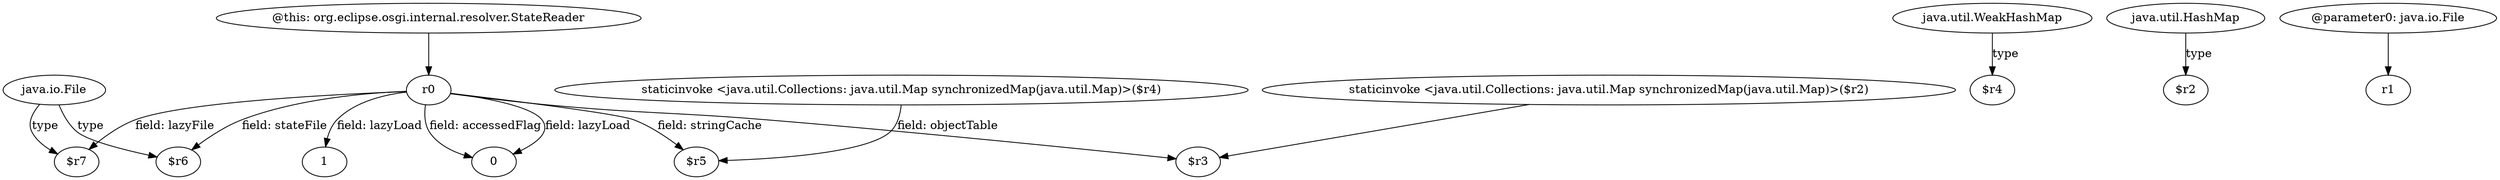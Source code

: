 digraph g {
0[label="java.io.File"]
1[label="$r6"]
0->1[label="type"]
2[label="staticinvoke <java.util.Collections: java.util.Map synchronizedMap(java.util.Map)>($r4)"]
3[label="$r5"]
2->3[label=""]
4[label="$r7"]
0->4[label="type"]
5[label="staticinvoke <java.util.Collections: java.util.Map synchronizedMap(java.util.Map)>($r2)"]
6[label="$r3"]
5->6[label=""]
7[label="java.util.WeakHashMap"]
8[label="$r4"]
7->8[label="type"]
9[label="r0"]
10[label="1"]
9->10[label="field: lazyLoad"]
11[label="0"]
9->11[label="field: accessedFlag"]
9->11[label="field: lazyLoad"]
9->3[label="field: stringCache"]
9->4[label="field: lazyFile"]
12[label="@this: org.eclipse.osgi.internal.resolver.StateReader"]
12->9[label=""]
13[label="java.util.HashMap"]
14[label="$r2"]
13->14[label="type"]
9->1[label="field: stateFile"]
15[label="@parameter0: java.io.File"]
16[label="r1"]
15->16[label=""]
9->6[label="field: objectTable"]
}